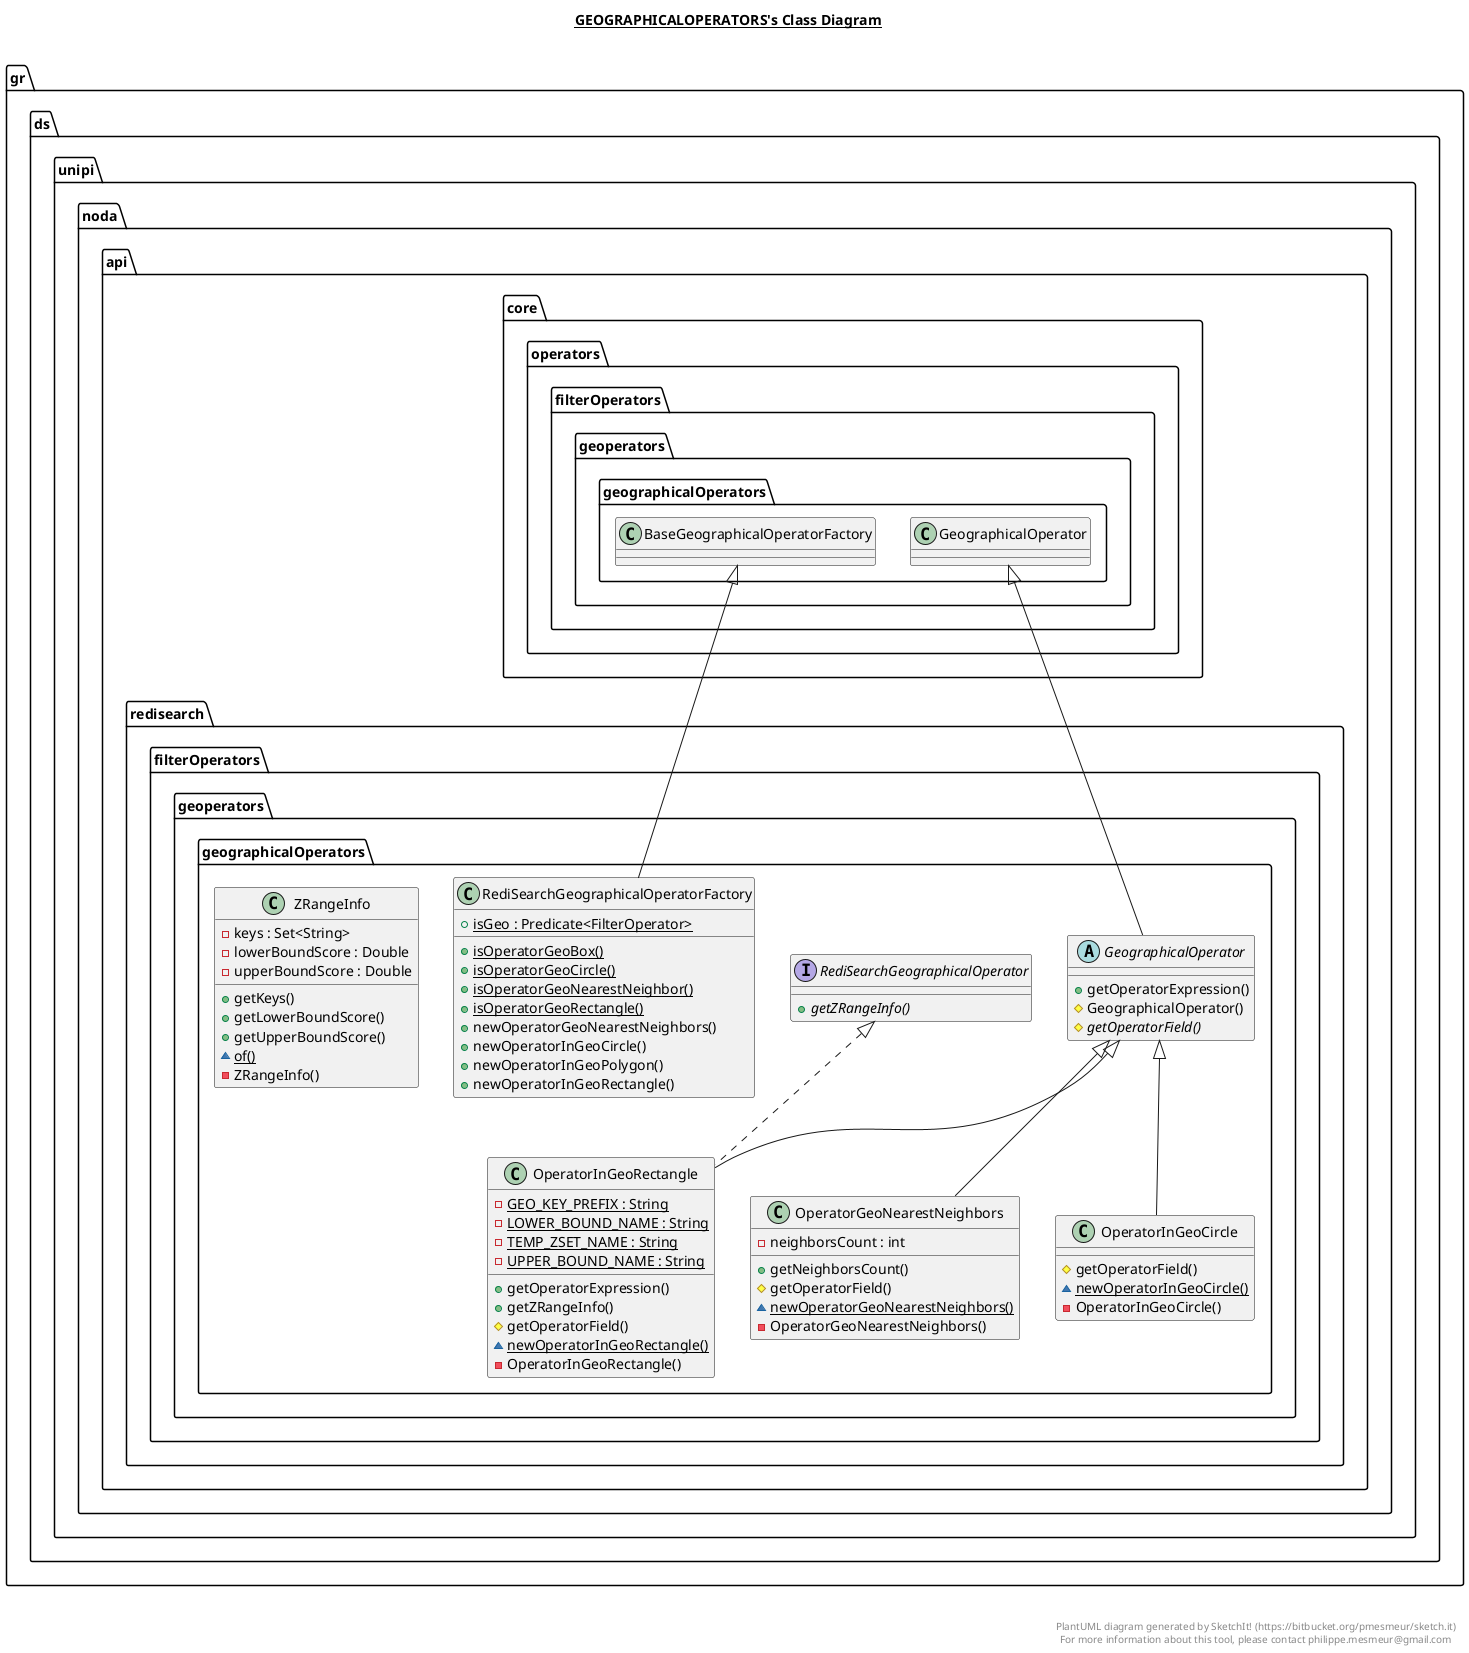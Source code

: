 @startuml

title __GEOGRAPHICALOPERATORS's Class Diagram__\n

  namespace gr.ds.unipi.noda.api.redisearch {
    namespace filterOperators {
      namespace geoperators.geographicalOperators {
        abstract class gr.ds.unipi.noda.api.redisearch.filterOperators.geoperators.geographicalOperators.GeographicalOperator {
            + getOperatorExpression()
            # GeographicalOperator()
            {abstract} # getOperatorField()
        }
      }
    }
  }
  

  namespace gr.ds.unipi.noda.api.redisearch {
    namespace filterOperators {
      namespace geoperators.geographicalOperators {
        class gr.ds.unipi.noda.api.redisearch.filterOperators.geoperators.geographicalOperators.OperatorGeoNearestNeighbors {
            - neighborsCount : int
            + getNeighborsCount()
            # getOperatorField()
            {static} ~ newOperatorGeoNearestNeighbors()
            - OperatorGeoNearestNeighbors()
        }
      }
    }
  }
  

  namespace gr.ds.unipi.noda.api.redisearch {
    namespace filterOperators {
      namespace geoperators.geographicalOperators {
        class gr.ds.unipi.noda.api.redisearch.filterOperators.geoperators.geographicalOperators.OperatorInGeoCircle {
            # getOperatorField()
            {static} ~ newOperatorInGeoCircle()
            - OperatorInGeoCircle()
        }
      }
    }
  }
  

  namespace gr.ds.unipi.noda.api.redisearch {
    namespace filterOperators {
      namespace geoperators.geographicalOperators {
        class gr.ds.unipi.noda.api.redisearch.filterOperators.geoperators.geographicalOperators.OperatorInGeoRectangle {
            {static} - GEO_KEY_PREFIX : String
            {static} - LOWER_BOUND_NAME : String
            {static} - TEMP_ZSET_NAME : String
            {static} - UPPER_BOUND_NAME : String
            + getOperatorExpression()
            + getZRangeInfo()
            # getOperatorField()
            {static} ~ newOperatorInGeoRectangle()
            - OperatorInGeoRectangle()
        }
      }
    }
  }
  

  namespace gr.ds.unipi.noda.api.redisearch {
    namespace filterOperators {
      namespace geoperators.geographicalOperators {
        interface gr.ds.unipi.noda.api.redisearch.filterOperators.geoperators.geographicalOperators.RediSearchGeographicalOperator {
            {abstract} + getZRangeInfo()
        }
      }
    }
  }
  

  namespace gr.ds.unipi.noda.api.redisearch {
    namespace filterOperators {
      namespace geoperators.geographicalOperators {
        class gr.ds.unipi.noda.api.redisearch.filterOperators.geoperators.geographicalOperators.RediSearchGeographicalOperatorFactory {
            {static} + isGeo : Predicate<FilterOperator>
            {static} + isOperatorGeoBox()
            {static} + isOperatorGeoCircle()
            {static} + isOperatorGeoNearestNeighbor()
            {static} + isOperatorGeoRectangle()
            + newOperatorGeoNearestNeighbors()
            + newOperatorInGeoCircle()
            + newOperatorInGeoPolygon()
            + newOperatorInGeoRectangle()
        }
      }
    }
  }
  

  namespace gr.ds.unipi.noda.api.redisearch {
    namespace filterOperators {
      namespace geoperators.geographicalOperators {
        class gr.ds.unipi.noda.api.redisearch.filterOperators.geoperators.geographicalOperators.ZRangeInfo {
            - keys : Set<String>
            - lowerBoundScore : Double
            - upperBoundScore : Double
            + getKeys()
            + getLowerBoundScore()
            + getUpperBoundScore()
            {static} ~ of()
            - ZRangeInfo()
        }
      }
    }
  }
  

  gr.ds.unipi.noda.api.redisearch.filterOperators.geoperators.geographicalOperators.GeographicalOperator -up-|> gr.ds.unipi.noda.api.core.operators.filterOperators.geoperators.geographicalOperators.GeographicalOperator
  gr.ds.unipi.noda.api.redisearch.filterOperators.geoperators.geographicalOperators.OperatorGeoNearestNeighbors -up-|> gr.ds.unipi.noda.api.redisearch.filterOperators.geoperators.geographicalOperators.GeographicalOperator
  gr.ds.unipi.noda.api.redisearch.filterOperators.geoperators.geographicalOperators.OperatorInGeoCircle -up-|> gr.ds.unipi.noda.api.redisearch.filterOperators.geoperators.geographicalOperators.GeographicalOperator
  gr.ds.unipi.noda.api.redisearch.filterOperators.geoperators.geographicalOperators.OperatorInGeoRectangle .up.|> gr.ds.unipi.noda.api.redisearch.filterOperators.geoperators.geographicalOperators.RediSearchGeographicalOperator
  gr.ds.unipi.noda.api.redisearch.filterOperators.geoperators.geographicalOperators.OperatorInGeoRectangle -up-|> gr.ds.unipi.noda.api.redisearch.filterOperators.geoperators.geographicalOperators.GeographicalOperator
  gr.ds.unipi.noda.api.redisearch.filterOperators.geoperators.geographicalOperators.RediSearchGeographicalOperatorFactory -up-|> gr.ds.unipi.noda.api.core.operators.filterOperators.geoperators.geographicalOperators.BaseGeographicalOperatorFactory


right footer


PlantUML diagram generated by SketchIt! (https://bitbucket.org/pmesmeur/sketch.it)
For more information about this tool, please contact philippe.mesmeur@gmail.com
endfooter

@enduml
